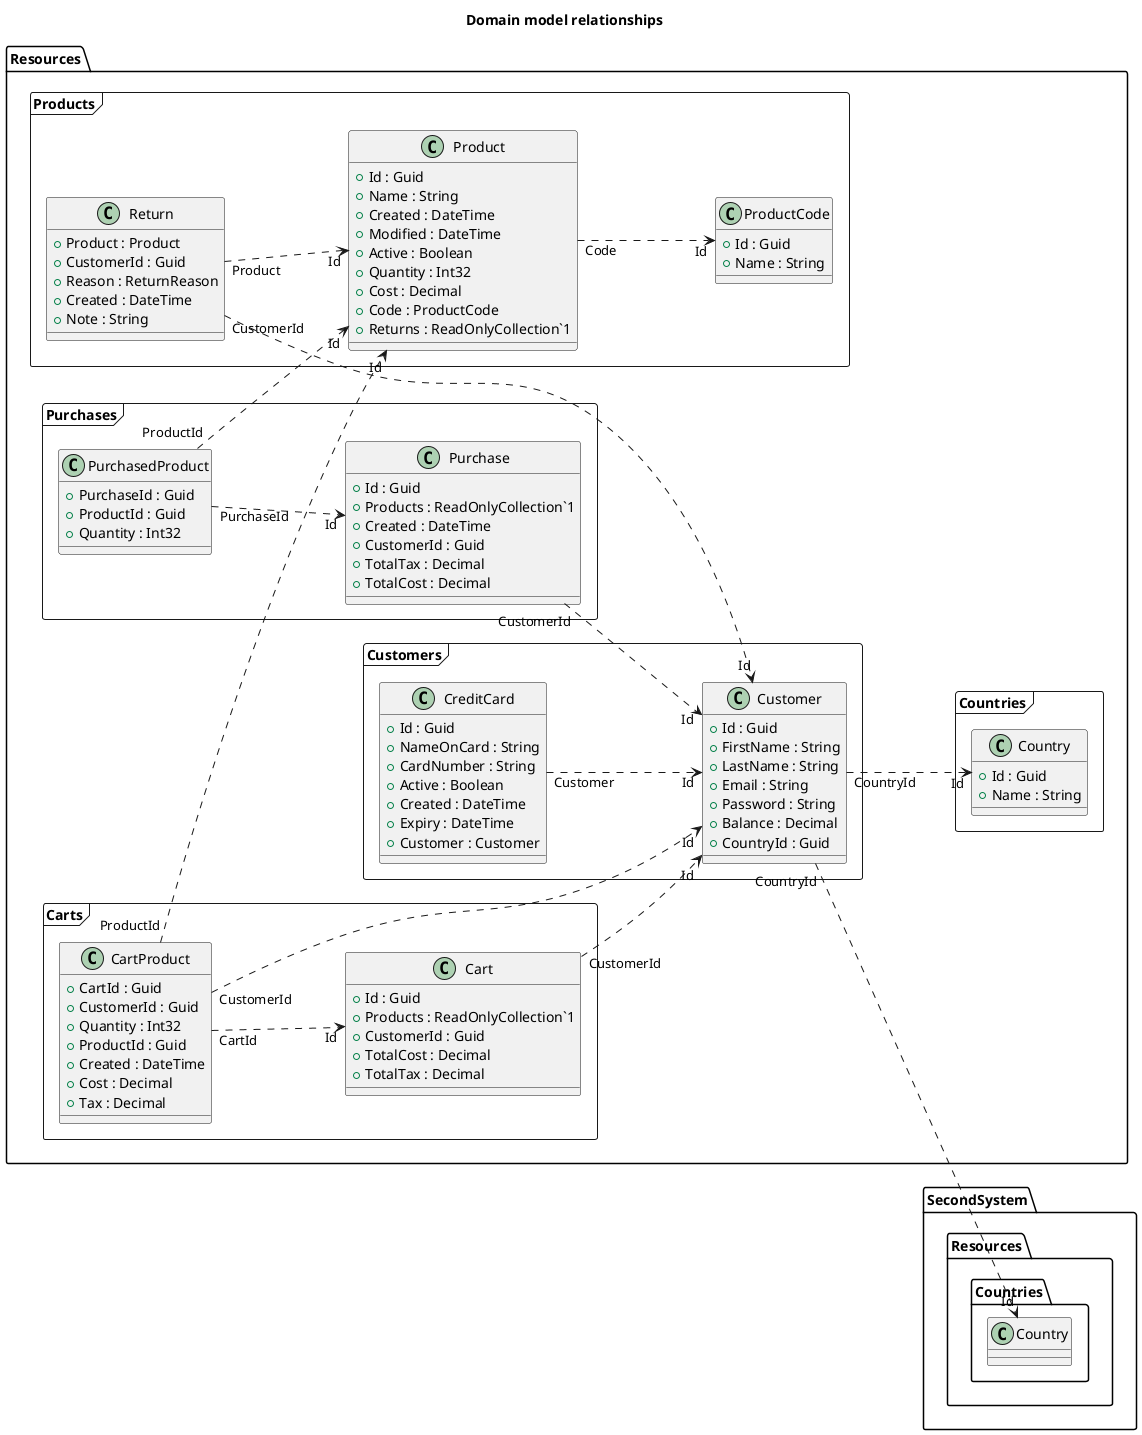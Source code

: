 @startuml

left to right direction
title Domain model relationships

frame Resources.Countries {
    class Country {
        + Id : Guid
        + Name : String
    }
}

frame Resources.Customers {
    class CreditCard {
        + Id : Guid
        + NameOnCard : String
        + CardNumber : String
        + Active : Boolean
        + Created : DateTime
        + Expiry : DateTime
        + Customer : Customer
    }
    class Customer {
        + Id : Guid
        + FirstName : String
        + LastName : String
        + Email : String
        + Password : String
        + Balance : Decimal
        + CountryId : Guid
    }
}

frame Resources.Carts {
    class Cart {
        + Id : Guid
        + Products : ReadOnlyCollection`1
        + CustomerId : Guid
        + TotalCost : Decimal
        + TotalTax : Decimal
    }
    class CartProduct {
        + CartId : Guid
        + CustomerId : Guid
        + Quantity : Int32
        + ProductId : Guid
        + Created : DateTime
        + Cost : Decimal
        + Tax : Decimal
    }
}

frame Resources.Products {
    class Product {
        + Id : Guid
        + Name : String
        + Created : DateTime
        + Modified : DateTime
        + Active : Boolean
        + Quantity : Int32
        + Cost : Decimal
        + Code : ProductCode
        + Returns : ReadOnlyCollection`1
    }
    class ProductCode {
        + Id : Guid
        + Name : String
    }
    class Return {
        + Product : Product
        + CustomerId : Guid
        + Reason : ReturnReason
        + Created : DateTime
        + Note : String
    }
}

frame Resources.Purchases {
    class Purchase {
        + Id : Guid
        + Products : ReadOnlyCollection`1
        + Created : DateTime
        + CustomerId : Guid
        + TotalTax : Decimal
        + TotalCost : Decimal
    }
    class PurchasedProduct {
        + PurchaseId : Guid
        + ProductId : Guid
        + Quantity : Int32
    }
}



Resources.Customers.CreditCard "Customer" ...> "Id" Resources.Customers.Customer
Resources.Customers.Customer "CountryId" ...> "Id" Resources.Countries.Country
Resources.Customers.Customer "CountryId" ...> "Id" SecondSystem.Resources.Countries.Country
Resources.Carts.Cart "CustomerId" ...> "Id" Resources.Customers.Customer
Resources.Carts.CartProduct "CartId" ...> "Id" Resources.Carts.Cart
Resources.Carts.CartProduct "CustomerId" ...> "Id" Resources.Customers.Customer
Resources.Carts.CartProduct "ProductId" ...> "Id" Resources.Products.Product
Resources.Products.Product "Code" ...> "Id" Resources.Products.ProductCode
Resources.Products.Return "Product" ...> "Id" Resources.Products.Product
Resources.Products.Return "CustomerId" ...> "Id" Resources.Customers.Customer
Resources.Purchases.Purchase "CustomerId" ...> "Id" Resources.Customers.Customer
Resources.Purchases.PurchasedProduct "PurchaseId" ...> "Id" Resources.Purchases.Purchase
Resources.Purchases.PurchasedProduct "ProductId" ...> "Id" Resources.Products.Product

@enduml


@startuml

left to right direction
title Domain model relationships

frame SecondSystem.Resources.Countries {
    class Country {
        + Id : Guid
        + Name : String
    }
}

@enduml
